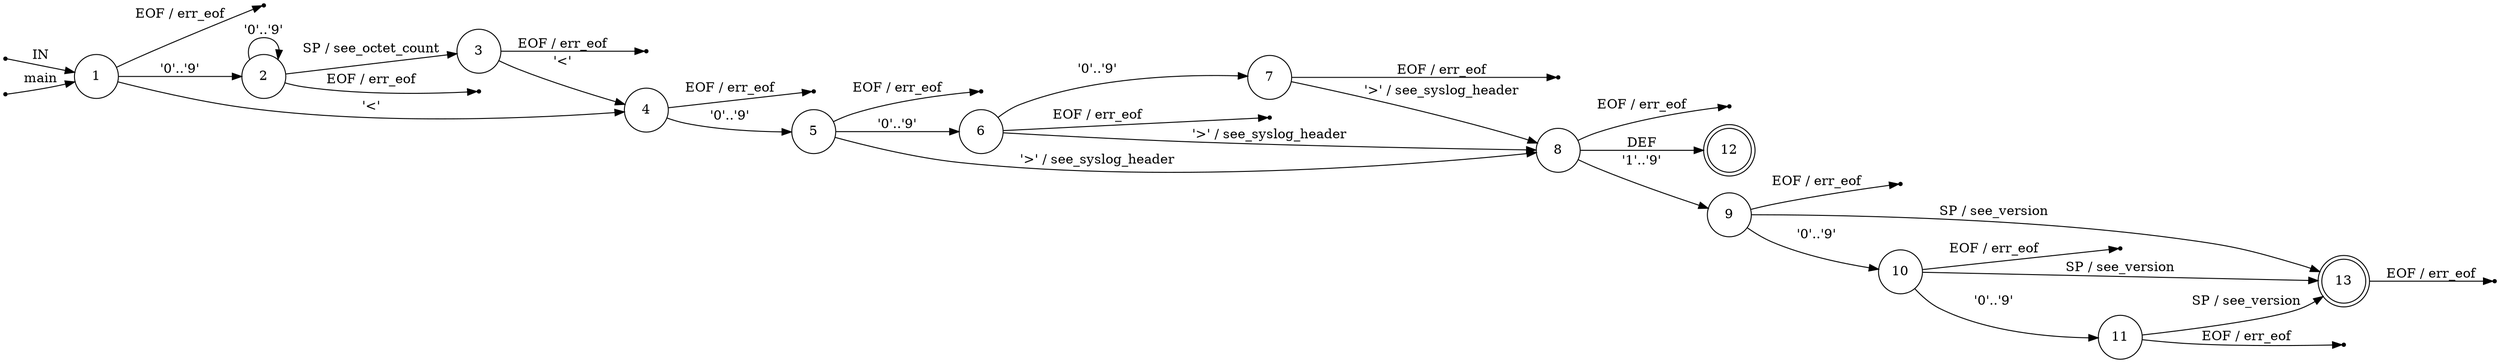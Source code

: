 digraph protocolchooser {
	rankdir=LR;
	node [ shape = point ];
	ENTRY;
	en_1;
	eof_1;
	eof_2;
	eof_3;
	eof_4;
	eof_5;
	eof_6;
	eof_7;
	eof_8;
	eof_9;
	eof_10;
	eof_11;
	eof_13;
	node [ shape = circle, height = 0.2 ];
	node [ fixedsize = true, height = 0.65, shape = doublecircle ];
	12;
	13;
	node [ shape = circle ];
	1 -> 2 [ label = "'0'..'9'" ];
	1 -> 4 [ label = "'<'" ];
	2 -> 3 [ label = "SP / see_octet_count" ];
	2 -> 2 [ label = "'0'..'9'" ];
	3 -> 4 [ label = "'<'" ];
	4 -> 5 [ label = "'0'..'9'" ];
	5 -> 6 [ label = "'0'..'9'" ];
	5 -> 8 [ label = "'>' / see_syslog_header" ];
	6 -> 7 [ label = "'0'..'9'" ];
	6 -> 8 [ label = "'>' / see_syslog_header" ];
	7 -> 8 [ label = "'>' / see_syslog_header" ];
	8 -> 9 [ label = "'1'..'9'" ];
	8 -> 12 [ label = "DEF" ];
	9 -> 13 [ label = "SP / see_version" ];
	9 -> 10 [ label = "'0'..'9'" ];
	10 -> 13 [ label = "SP / see_version" ];
	10 -> 11 [ label = "'0'..'9'" ];
	11 -> 13 [ label = "SP / see_version" ];
	ENTRY -> 1 [ label = "IN" ];
	en_1 -> 1 [ label = "main" ];
	1 -> eof_1 [ label = "EOF / err_eof" ];
	2 -> eof_2 [ label = "EOF / err_eof" ];
	3 -> eof_3 [ label = "EOF / err_eof" ];
	4 -> eof_4 [ label = "EOF / err_eof" ];
	5 -> eof_5 [ label = "EOF / err_eof" ];
	6 -> eof_6 [ label = "EOF / err_eof" ];
	7 -> eof_7 [ label = "EOF / err_eof" ];
	8 -> eof_8 [ label = "EOF / err_eof" ];
	9 -> eof_9 [ label = "EOF / err_eof" ];
	10 -> eof_10 [ label = "EOF / err_eof" ];
	11 -> eof_11 [ label = "EOF / err_eof" ];
	13 -> eof_13 [ label = "EOF / err_eof" ];
}
